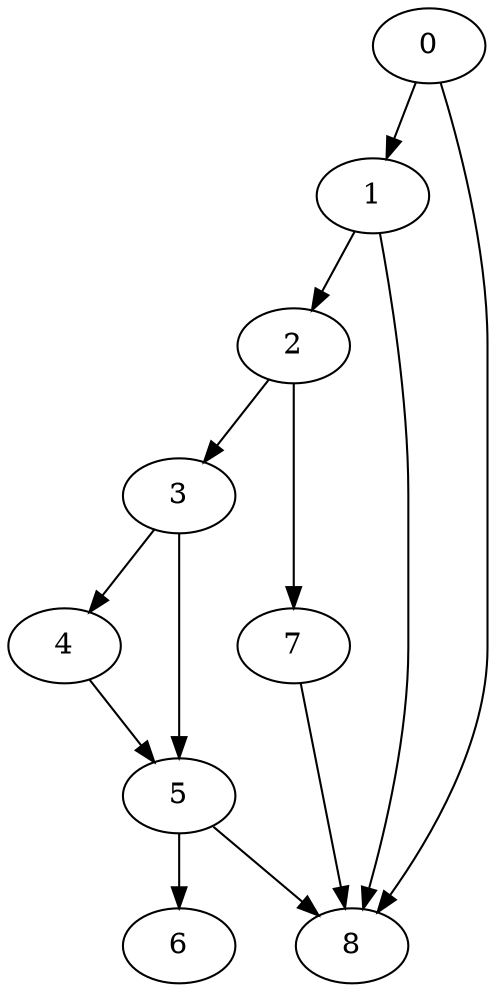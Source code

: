 digraph {
	0
	1
	2
	3
	4
	5
	6
	7
	8
	2 -> 7
	4 -> 5
	3 -> 5
	0 -> 1
	1 -> 2
	2 -> 3
	3 -> 4
	5 -> 6
	0 -> 8
	1 -> 8
	5 -> 8
	7 -> 8
}

